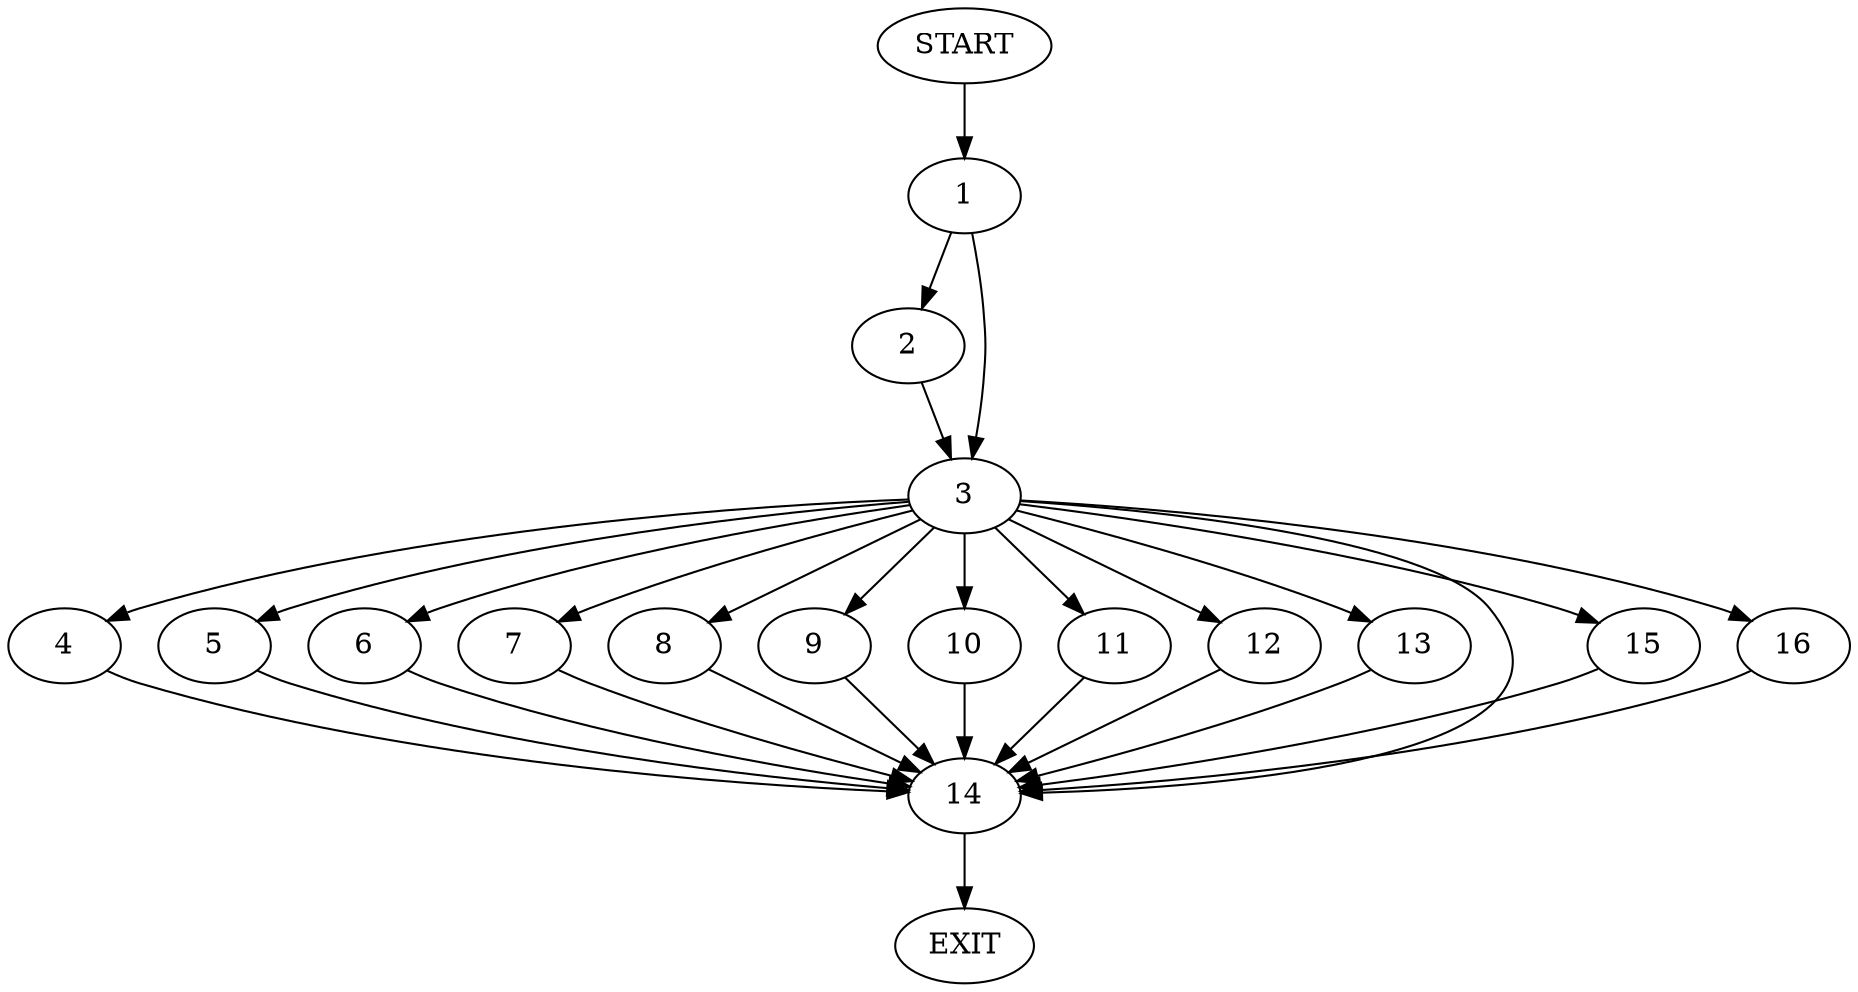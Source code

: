 digraph {
0 [label="START"]
17 [label="EXIT"]
0 -> 1
1 -> 2
1 -> 3
3 -> 4
3 -> 5
3 -> 6
3 -> 7
3 -> 8
3 -> 9
3 -> 10
3 -> 11
3 -> 12
3 -> 13
3 -> 14
3 -> 15
3 -> 16
2 -> 3
5 -> 14
16 -> 14
12 -> 14
6 -> 14
14 -> 17
8 -> 14
13 -> 14
10 -> 14
11 -> 14
15 -> 14
7 -> 14
9 -> 14
4 -> 14
}
